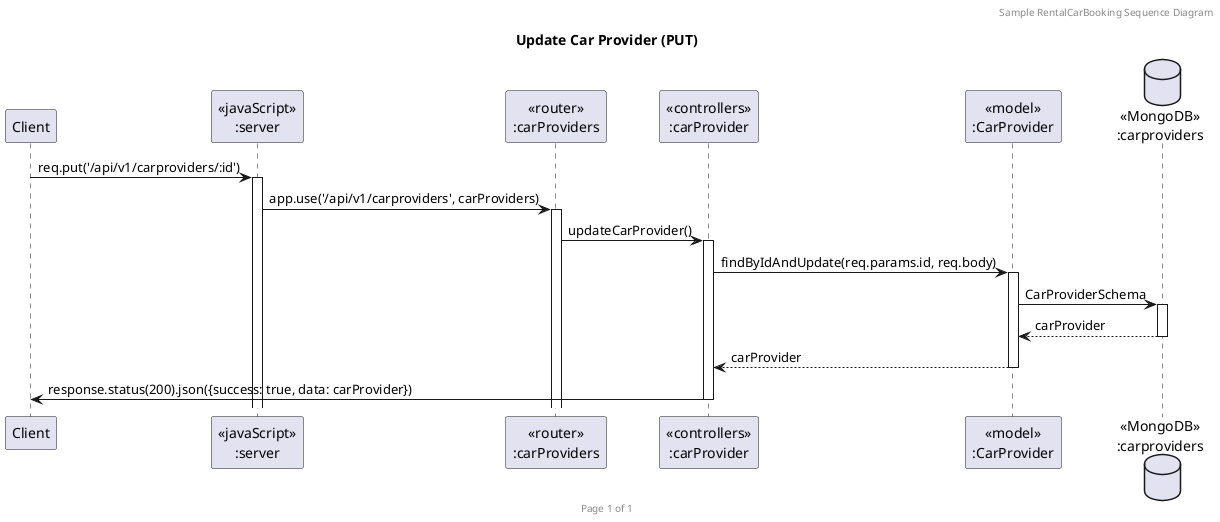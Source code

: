 @startuml Update Car Provider (PUT)

header Sample RentalCarBooking Sequence Diagram
footer Page %page% of %lastpage%
title "Update Car Provider (PUT)"

participant "Client" as client
participant "<<javaScript>>\n:server" as server
participant "<<router>>\n:carProviders" as routerCarProvider
participant "<<controllers>>\n:carProvider" as controllersCarProvider
participant "<<model>>\n:CarProvider" as modelCarProvider
database "<<MongoDB>>\n:carproviders" as CarProviderDatabase

client->server ++:req.put('/api/v1/carproviders/:id')
server->routerCarProvider ++:app.use('/api/v1/carproviders', carProviders)
routerCarProvider -> controllersCarProvider ++: updateCarProvider()
controllersCarProvider->modelCarProvider ++: findByIdAndUpdate(req.params.id, req.body)
modelCarProvider ->CarProviderDatabase ++: CarProviderSchema
CarProviderDatabase --> modelCarProvider --: carProvider
controllersCarProvider <-- modelCarProvider --: carProvider
controllersCarProvider->client --: response.status(200).json({success: true, data: carProvider})

@enduml
